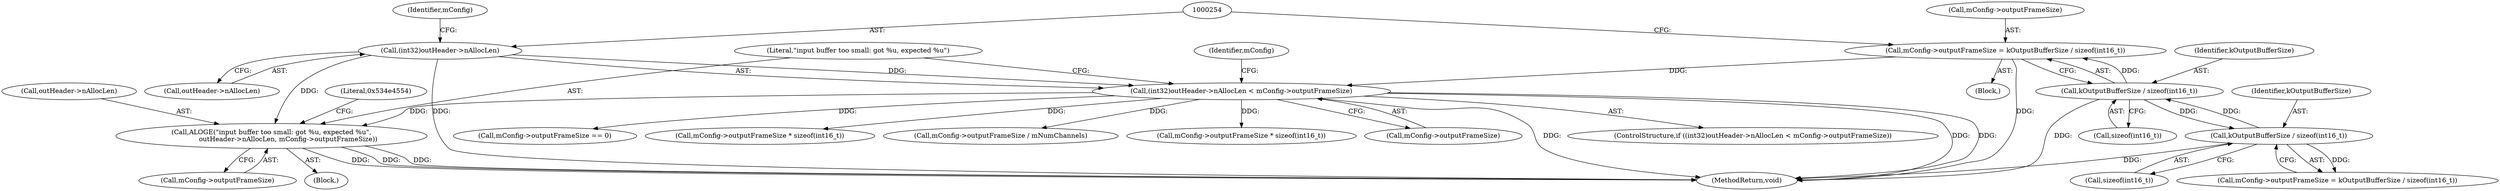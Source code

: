 digraph "0_Android_c2639afac631f5c1ffddf70ee8a6fe943d0bedf9@pointer" {
"1000262" [label="(Call,ALOGE(\"input buffer too small: got %u, expected %u\",\n                outHeader->nAllocLen, mConfig->outputFrameSize))"];
"1000253" [label="(Call,(int32)outHeader->nAllocLen)"];
"1000252" [label="(Call,(int32)outHeader->nAllocLen < mConfig->outputFrameSize)"];
"1000243" [label="(Call,mConfig->outputFrameSize = kOutputBufferSize / sizeof(int16_t))"];
"1000247" [label="(Call,kOutputBufferSize / sizeof(int16_t))"];
"1000336" [label="(Call,kOutputBufferSize / sizeof(int16_t))"];
"1000284" [label="(Identifier,mConfig)"];
"1000564" [label="(MethodReturn,void)"];
"1000251" [label="(ControlStructure,if ((int32)outHeader->nAllocLen < mConfig->outputFrameSize))"];
"1000267" [label="(Call,mConfig->outputFrameSize)"];
"1000332" [label="(Call,mConfig->outputFrameSize = kOutputBufferSize / sizeof(int16_t))"];
"1000263" [label="(Literal,\"input buffer too small: got %u, expected %u\")"];
"1000336" [label="(Call,kOutputBufferSize / sizeof(int16_t))"];
"1000252" [label="(Call,(int32)outHeader->nAllocLen < mConfig->outputFrameSize)"];
"1000255" [label="(Call,outHeader->nAllocLen)"];
"1000247" [label="(Call,kOutputBufferSize / sizeof(int16_t))"];
"1000258" [label="(Call,mConfig->outputFrameSize)"];
"1000261" [label="(Block,)"];
"1000326" [label="(Call,mConfig->outputFrameSize == 0)"];
"1000466" [label="(Call,mConfig->outputFrameSize * sizeof(int16_t))"];
"1000133" [label="(Block,)"];
"1000271" [label="(Literal,0x534e4554)"];
"1000338" [label="(Call,sizeof(int16_t))"];
"1000248" [label="(Identifier,kOutputBufferSize)"];
"1000544" [label="(Call,mConfig->outputFrameSize / mNumChannels)"];
"1000253" [label="(Call,(int32)outHeader->nAllocLen)"];
"1000244" [label="(Call,mConfig->outputFrameSize)"];
"1000249" [label="(Call,sizeof(int16_t))"];
"1000264" [label="(Call,outHeader->nAllocLen)"];
"1000262" [label="(Call,ALOGE(\"input buffer too small: got %u, expected %u\",\n                outHeader->nAllocLen, mConfig->outputFrameSize))"];
"1000243" [label="(Call,mConfig->outputFrameSize = kOutputBufferSize / sizeof(int16_t))"];
"1000337" [label="(Identifier,kOutputBufferSize)"];
"1000259" [label="(Identifier,mConfig)"];
"1000489" [label="(Call,mConfig->outputFrameSize * sizeof(int16_t))"];
"1000262" -> "1000261"  [label="AST: "];
"1000262" -> "1000267"  [label="CFG: "];
"1000263" -> "1000262"  [label="AST: "];
"1000264" -> "1000262"  [label="AST: "];
"1000267" -> "1000262"  [label="AST: "];
"1000271" -> "1000262"  [label="CFG: "];
"1000262" -> "1000564"  [label="DDG: "];
"1000262" -> "1000564"  [label="DDG: "];
"1000262" -> "1000564"  [label="DDG: "];
"1000253" -> "1000262"  [label="DDG: "];
"1000252" -> "1000262"  [label="DDG: "];
"1000253" -> "1000252"  [label="AST: "];
"1000253" -> "1000255"  [label="CFG: "];
"1000254" -> "1000253"  [label="AST: "];
"1000255" -> "1000253"  [label="AST: "];
"1000259" -> "1000253"  [label="CFG: "];
"1000253" -> "1000564"  [label="DDG: "];
"1000253" -> "1000252"  [label="DDG: "];
"1000252" -> "1000251"  [label="AST: "];
"1000252" -> "1000258"  [label="CFG: "];
"1000258" -> "1000252"  [label="AST: "];
"1000263" -> "1000252"  [label="CFG: "];
"1000284" -> "1000252"  [label="CFG: "];
"1000252" -> "1000564"  [label="DDG: "];
"1000252" -> "1000564"  [label="DDG: "];
"1000252" -> "1000564"  [label="DDG: "];
"1000243" -> "1000252"  [label="DDG: "];
"1000252" -> "1000326"  [label="DDG: "];
"1000252" -> "1000466"  [label="DDG: "];
"1000252" -> "1000489"  [label="DDG: "];
"1000252" -> "1000544"  [label="DDG: "];
"1000243" -> "1000133"  [label="AST: "];
"1000243" -> "1000247"  [label="CFG: "];
"1000244" -> "1000243"  [label="AST: "];
"1000247" -> "1000243"  [label="AST: "];
"1000254" -> "1000243"  [label="CFG: "];
"1000243" -> "1000564"  [label="DDG: "];
"1000247" -> "1000243"  [label="DDG: "];
"1000247" -> "1000249"  [label="CFG: "];
"1000248" -> "1000247"  [label="AST: "];
"1000249" -> "1000247"  [label="AST: "];
"1000247" -> "1000564"  [label="DDG: "];
"1000336" -> "1000247"  [label="DDG: "];
"1000247" -> "1000336"  [label="DDG: "];
"1000336" -> "1000332"  [label="AST: "];
"1000336" -> "1000338"  [label="CFG: "];
"1000337" -> "1000336"  [label="AST: "];
"1000338" -> "1000336"  [label="AST: "];
"1000332" -> "1000336"  [label="CFG: "];
"1000336" -> "1000564"  [label="DDG: "];
"1000336" -> "1000332"  [label="DDG: "];
}
